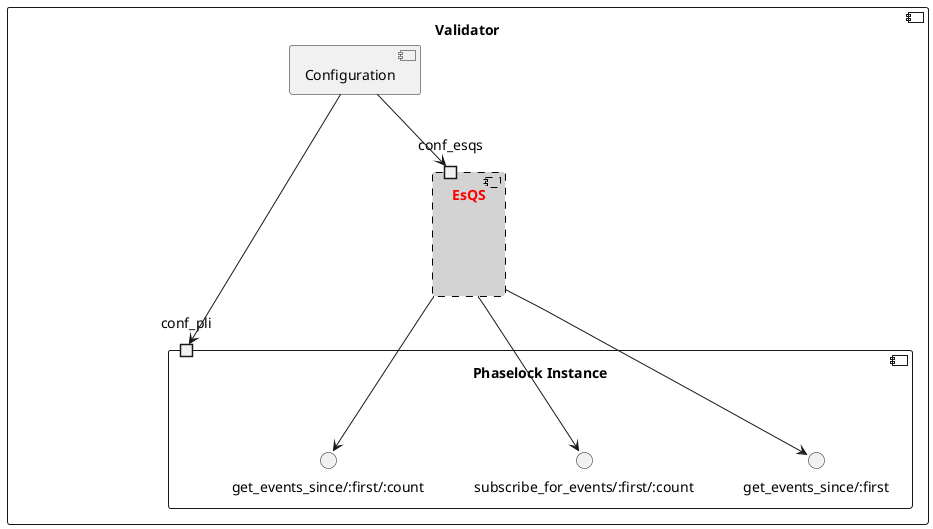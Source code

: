 @startuml

component Validator {

    component Conf as "Configuration"

    component Phaselock as "Phaselock Instance" {
        portin conf_pli
        interface "get_events_since/:first" as if1
        interface "get_events_since/:first/:count" as if2
        interface "subscribe_for_events/:first/:count" as if3
    }

    component EsQS  #lightgray;line:black;line.dashed;text:red {
        portin conf_esqs
    }

    Conf -down-> conf_esqs
    Conf -down-> conf_pli

    EsQS -down-> if1
    EsQS --down-> if2
    EsQS -down-> if3

}

@enduml

